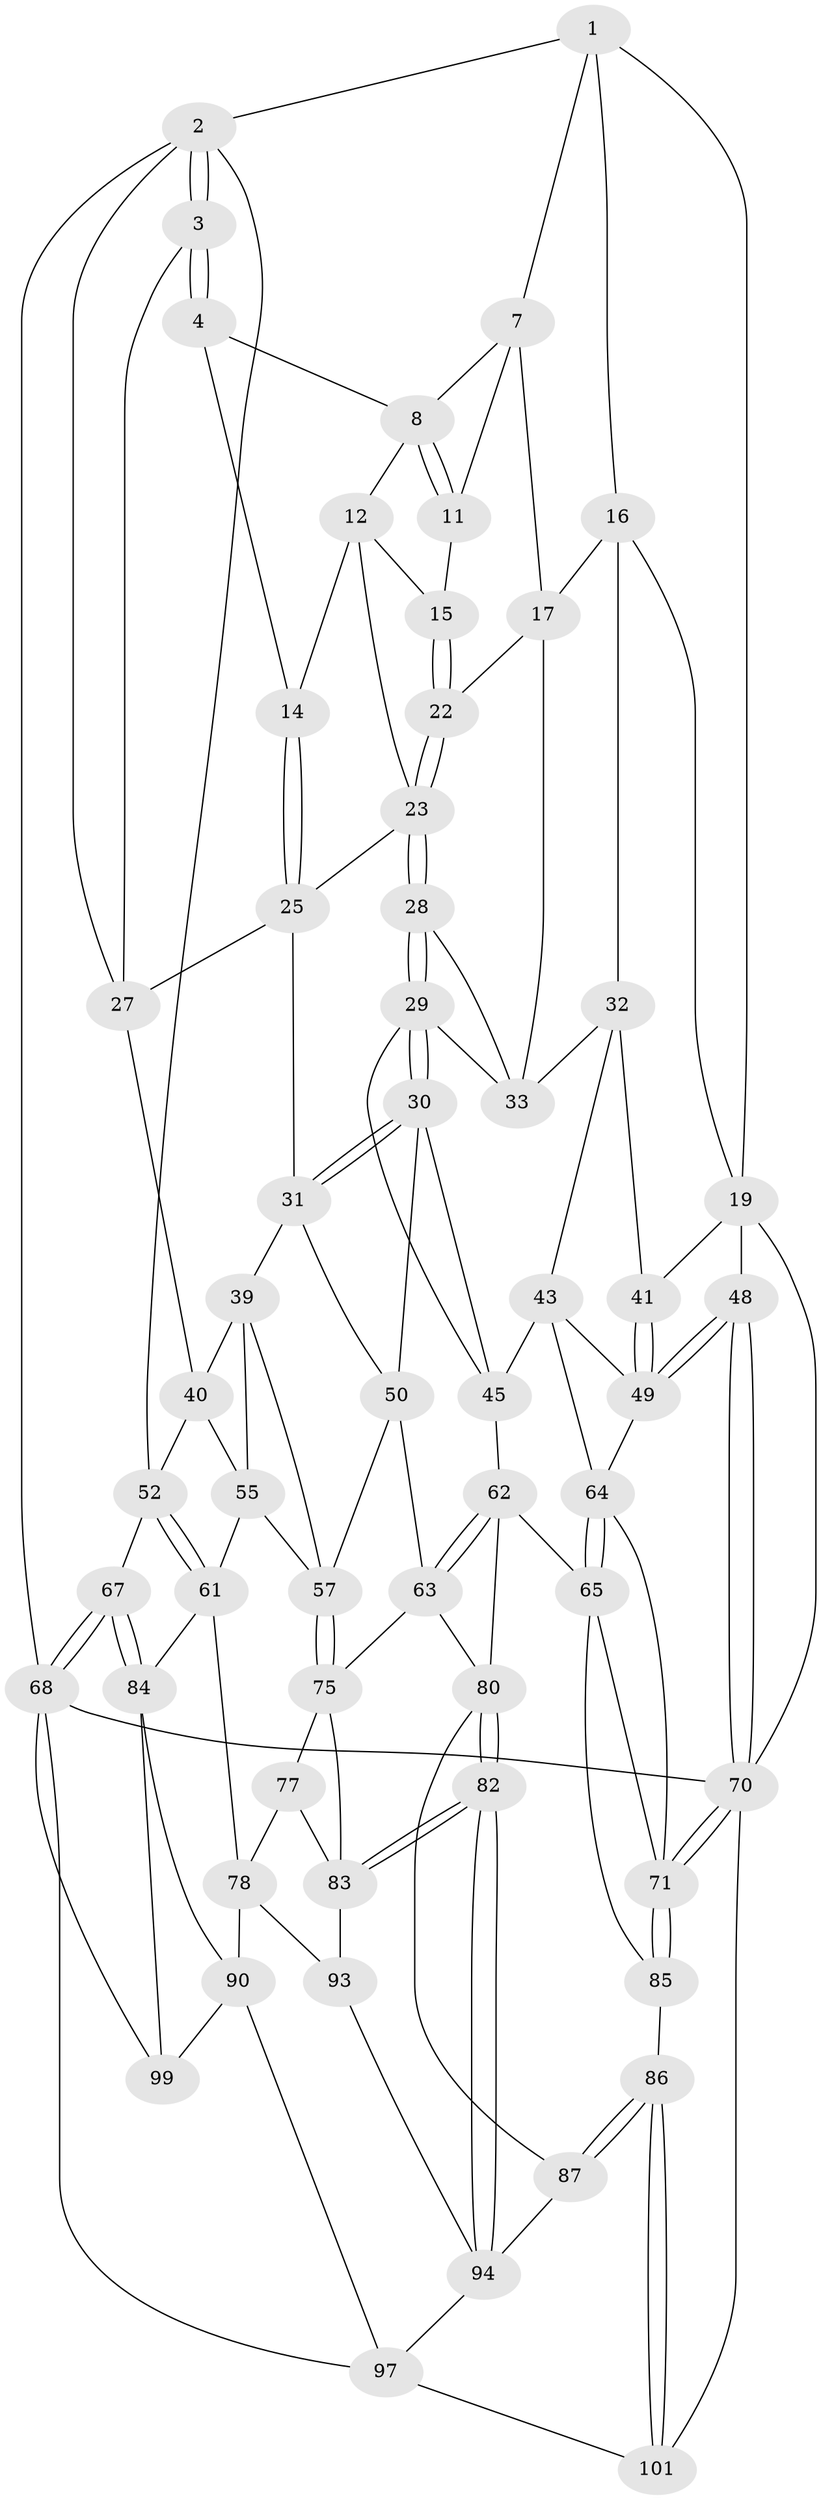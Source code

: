 // Generated by graph-tools (version 1.1) at 2025/24/03/03/25 07:24:37]
// undirected, 59 vertices, 137 edges
graph export_dot {
graph [start="1"]
  node [color=gray90,style=filled];
  1 [pos="+0.8241895408968665+0",super="+6"];
  2 [pos="+0+0",super="+37"];
  3 [pos="+0.09075078064528952+0"];
  4 [pos="+0.2612777964539317+0",super="+5"];
  7 [pos="+0.6774142599172586+0.04370065817467595",super="+10"];
  8 [pos="+0.6381013691855737+0.02712088289388837",super="+9"];
  11 [pos="+0.6363530884931419+0.08876714570649331"];
  12 [pos="+0.5531477319192403+0.07279326295280106",super="+13"];
  14 [pos="+0.3281560028780781+0"];
  15 [pos="+0.5928930360466373+0.09448104818062553"];
  16 [pos="+0.8558330762984756+0.09417063251142575",super="+18"];
  17 [pos="+0.70496310671499+0.12302957415583289",super="+21"];
  19 [pos="+1+0.19791924726170113",super="+20"];
  22 [pos="+0.6086599934534325+0.1436055173387456"];
  23 [pos="+0.5178614041401486+0.18139044157426734",super="+24"];
  25 [pos="+0.34760355583502545+0.13504749765492083",super="+26"];
  27 [pos="+0.13010680916252923+0.21398021027436273",super="+36"];
  28 [pos="+0.5199683082790897+0.2649685507810005"];
  29 [pos="+0.5112803126294876+0.2762292153428426",super="+35"];
  30 [pos="+0.47442292541712094+0.31382711940111285",super="+47"];
  31 [pos="+0.37389003170864443+0.26415984571178186",super="+38"];
  32 [pos="+0.8232060855490574+0.27803885032928044",super="+42"];
  33 [pos="+0.6818332104665399+0.255037806179356",super="+34"];
  39 [pos="+0.21160757067866434+0.3555037822680019",super="+54"];
  40 [pos="+0.13233021489469604+0.31814801208565063",super="+51"];
  41 [pos="+0.9245028059149988+0.3915052581632523"];
  43 [pos="+0.789344215796083+0.4372691313504563",super="+44"];
  45 [pos="+0.6730346643244423+0.40978041533718623",super="+46"];
  48 [pos="+1+0.5441118697460638"];
  49 [pos="+1+0.5296044208624081",super="+59"];
  50 [pos="+0.41493895060847286+0.46740600338849536",super="+56"];
  52 [pos="+0.03859984785367009+0.4553282800495666",super="+53"];
  55 [pos="+0.15648229662865948+0.5057537582328119",super="+60"];
  57 [pos="+0.32481350490182187+0.5396106291070757",super="+58"];
  61 [pos="+0.10639762434818802+0.6263798629193882",super="+79"];
  62 [pos="+0.6118649000606095+0.6240945563015918",super="+66"];
  63 [pos="+0.4299212790445808+0.5845856421759139",super="+74"];
  64 [pos="+0.7373333754022949+0.5329154699543561",super="+69"];
  65 [pos="+0.6898555136064739+0.6196552651932986",super="+73"];
  67 [pos="+0+0.7276968021542715"];
  68 [pos="+0+1",super="+100"];
  70 [pos="+1+1",super="+95"];
  71 [pos="+1+0.9137758491208561",super="+72"];
  75 [pos="+0.3100421126845223+0.6468831411915577",super="+76"];
  77 [pos="+0.2142396413007752+0.7083262699410169"];
  78 [pos="+0.12975590828942307+0.6815685257051831",super="+89"];
  80 [pos="+0.4327095929259925+0.668182467399293",super="+81"];
  82 [pos="+0.4012838770519016+0.7716025023520152"];
  83 [pos="+0.39132127736734645+0.7670097467668204",super="+88"];
  84 [pos="+0+0.7299976626244431",super="+92"];
  85 [pos="+0.6317026382888021+0.8567711498176162"];
  86 [pos="+0.5813085860180762+0.8539527391085727"];
  87 [pos="+0.5735886548853573+0.8393501454628327"];
  90 [pos="+0.12276846201383408+0.8825718317011259",super="+91"];
  93 [pos="+0.24054003778946062+0.8469986934821405"];
  94 [pos="+0.42526268510327503+0.8036834133942812",super="+96"];
  97 [pos="+0.3014872315017575+1",super="+98"];
  99 [pos="+0+1"];
  101 [pos="+0.5299683040818535+1"];
  1 -- 2;
  1 -- 19;
  1 -- 16;
  1 -- 7;
  2 -- 3;
  2 -- 3;
  2 -- 68;
  2 -- 27;
  2 -- 52;
  3 -- 4;
  3 -- 4;
  3 -- 27;
  4 -- 14;
  4 -- 8;
  7 -- 8;
  7 -- 17;
  7 -- 11;
  8 -- 11;
  8 -- 11;
  8 -- 12;
  11 -- 15;
  12 -- 15;
  12 -- 14;
  12 -- 23;
  14 -- 25;
  14 -- 25;
  15 -- 22;
  15 -- 22;
  16 -- 17;
  16 -- 32;
  16 -- 19;
  17 -- 22;
  17 -- 33;
  19 -- 41;
  19 -- 48;
  19 -- 70;
  22 -- 23;
  22 -- 23;
  23 -- 28;
  23 -- 28;
  23 -- 25;
  25 -- 27;
  25 -- 31;
  27 -- 40;
  28 -- 29;
  28 -- 29;
  28 -- 33;
  29 -- 30;
  29 -- 30;
  29 -- 33;
  29 -- 45;
  30 -- 31;
  30 -- 31;
  30 -- 50;
  30 -- 45;
  31 -- 50;
  31 -- 39;
  32 -- 33;
  32 -- 41;
  32 -- 43;
  39 -- 40;
  39 -- 57;
  39 -- 55;
  40 -- 52;
  40 -- 55;
  41 -- 49;
  41 -- 49;
  43 -- 49;
  43 -- 64;
  43 -- 45;
  45 -- 62;
  48 -- 49;
  48 -- 49;
  48 -- 70;
  48 -- 70;
  49 -- 64;
  50 -- 57;
  50 -- 63;
  52 -- 61;
  52 -- 61;
  52 -- 67;
  55 -- 61;
  55 -- 57;
  57 -- 75;
  57 -- 75;
  61 -- 84;
  61 -- 78;
  62 -- 63;
  62 -- 63;
  62 -- 65;
  62 -- 80;
  63 -- 80;
  63 -- 75;
  64 -- 65;
  64 -- 65;
  64 -- 71;
  65 -- 85;
  65 -- 71;
  67 -- 68;
  67 -- 68;
  67 -- 84;
  67 -- 84;
  68 -- 70;
  68 -- 97;
  68 -- 99;
  70 -- 71;
  70 -- 71;
  70 -- 101;
  71 -- 85;
  71 -- 85;
  75 -- 83;
  75 -- 77;
  77 -- 78;
  77 -- 83;
  78 -- 90;
  78 -- 93;
  80 -- 82;
  80 -- 82;
  80 -- 87;
  82 -- 83;
  82 -- 83;
  82 -- 94;
  82 -- 94;
  83 -- 93;
  84 -- 90;
  84 -- 99;
  85 -- 86;
  86 -- 87;
  86 -- 87;
  86 -- 101;
  86 -- 101;
  87 -- 94;
  90 -- 99;
  90 -- 97;
  93 -- 94;
  94 -- 97;
  97 -- 101;
}

